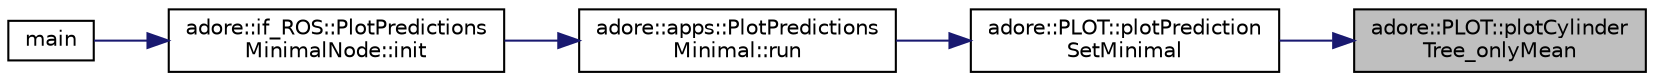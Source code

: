 digraph "adore::PLOT::plotCylinderTree_onlyMean"
{
 // LATEX_PDF_SIZE
  edge [fontname="Helvetica",fontsize="10",labelfontname="Helvetica",labelfontsize="10"];
  node [fontname="Helvetica",fontsize="10",shape=record];
  rankdir="RL";
  Node1 [label="adore::PLOT::plotCylinder\lTree_onlyMean",height=0.2,width=0.4,color="black", fillcolor="grey75", style="filled", fontcolor="black",tooltip=" "];
  Node1 -> Node2 [dir="back",color="midnightblue",fontsize="10",style="solid",fontname="Helvetica"];
  Node2 [label="adore::PLOT::plotPrediction\lSetMinimal",height=0.2,width=0.4,color="black", fillcolor="white", style="filled",URL="$namespaceadore_1_1PLOT.html#ac27f18c7e00c6311a34b485e52cc699d",tooltip=" "];
  Node2 -> Node3 [dir="back",color="midnightblue",fontsize="10",style="solid",fontname="Helvetica"];
  Node3 [label="adore::apps::PlotPredictions\lMinimal::run",height=0.2,width=0.4,color="black", fillcolor="white", style="filled",URL="$classadore_1_1apps_1_1PlotPredictionsMinimal.html#ae9f29ba22cf65c01ba7c54b1b24a1c9c",tooltip=" "];
  Node3 -> Node4 [dir="back",color="midnightblue",fontsize="10",style="solid",fontname="Helvetica"];
  Node4 [label="adore::if_ROS::PlotPredictions\lMinimalNode::init",height=0.2,width=0.4,color="black", fillcolor="white", style="filled",URL="$classadore_1_1if__ROS_1_1PlotPredictionsMinimalNode.html#ade04f327e681cb352a0e8694bd58fef7",tooltip=" "];
  Node4 -> Node5 [dir="back",color="midnightblue",fontsize="10",style="solid",fontname="Helvetica"];
  Node5 [label="main",height=0.2,width=0.4,color="black", fillcolor="white", style="filled",URL="$plot__predictions__minimal__node_8cpp.html#a3c04138a5bfe5d72780bb7e82a18e627",tooltip=" "];
}

